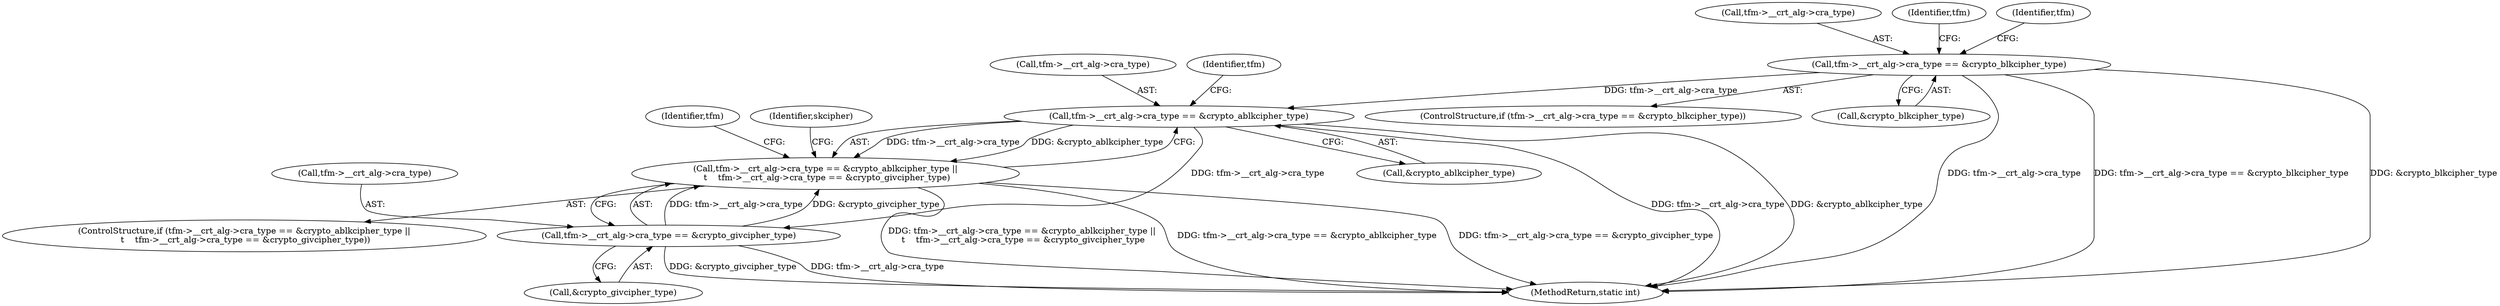 digraph "0_linux_9933e113c2e87a9f46a40fde8dafbf801dca1ab9@API" {
"1000114" [label="(Call,tfm->__crt_alg->cra_type == &crypto_blkcipher_type)"];
"1000127" [label="(Call,tfm->__crt_alg->cra_type == &crypto_ablkcipher_type)"];
"1000126" [label="(Call,tfm->__crt_alg->cra_type == &crypto_ablkcipher_type ||\n \t    tfm->__crt_alg->cra_type == &crypto_givcipher_type)"];
"1000135" [label="(Call,tfm->__crt_alg->cra_type == &crypto_givcipher_type)"];
"1000115" [label="(Call,tfm->__crt_alg->cra_type)"];
"1000124" [label="(Identifier,tfm)"];
"1000133" [label="(Call,&crypto_ablkcipher_type)"];
"1000114" [label="(Call,tfm->__crt_alg->cra_type == &crypto_blkcipher_type)"];
"1000126" [label="(Call,tfm->__crt_alg->cra_type == &crypto_ablkcipher_type ||\n \t    tfm->__crt_alg->cra_type == &crypto_givcipher_type)"];
"1000141" [label="(Call,&crypto_givcipher_type)"];
"1000125" [label="(ControlStructure,if (tfm->__crt_alg->cra_type == &crypto_ablkcipher_type ||\n \t    tfm->__crt_alg->cra_type == &crypto_givcipher_type))"];
"1000127" [label="(Call,tfm->__crt_alg->cra_type == &crypto_ablkcipher_type)"];
"1000145" [label="(Identifier,tfm)"];
"1000128" [label="(Call,tfm->__crt_alg->cra_type)"];
"1000113" [label="(ControlStructure,if (tfm->__crt_alg->cra_type == &crypto_blkcipher_type))"];
"1000120" [label="(Call,&crypto_blkcipher_type)"];
"1000199" [label="(MethodReturn,static int)"];
"1000148" [label="(Identifier,skcipher)"];
"1000136" [label="(Call,tfm->__crt_alg->cra_type)"];
"1000138" [label="(Identifier,tfm)"];
"1000135" [label="(Call,tfm->__crt_alg->cra_type == &crypto_givcipher_type)"];
"1000130" [label="(Identifier,tfm)"];
"1000114" -> "1000113"  [label="AST: "];
"1000114" -> "1000120"  [label="CFG: "];
"1000115" -> "1000114"  [label="AST: "];
"1000120" -> "1000114"  [label="AST: "];
"1000124" -> "1000114"  [label="CFG: "];
"1000130" -> "1000114"  [label="CFG: "];
"1000114" -> "1000199"  [label="DDG: tfm->__crt_alg->cra_type"];
"1000114" -> "1000199"  [label="DDG: tfm->__crt_alg->cra_type == &crypto_blkcipher_type"];
"1000114" -> "1000199"  [label="DDG: &crypto_blkcipher_type"];
"1000114" -> "1000127"  [label="DDG: tfm->__crt_alg->cra_type"];
"1000127" -> "1000126"  [label="AST: "];
"1000127" -> "1000133"  [label="CFG: "];
"1000128" -> "1000127"  [label="AST: "];
"1000133" -> "1000127"  [label="AST: "];
"1000138" -> "1000127"  [label="CFG: "];
"1000126" -> "1000127"  [label="CFG: "];
"1000127" -> "1000199"  [label="DDG: tfm->__crt_alg->cra_type"];
"1000127" -> "1000199"  [label="DDG: &crypto_ablkcipher_type"];
"1000127" -> "1000126"  [label="DDG: tfm->__crt_alg->cra_type"];
"1000127" -> "1000126"  [label="DDG: &crypto_ablkcipher_type"];
"1000127" -> "1000135"  [label="DDG: tfm->__crt_alg->cra_type"];
"1000126" -> "1000125"  [label="AST: "];
"1000126" -> "1000135"  [label="CFG: "];
"1000135" -> "1000126"  [label="AST: "];
"1000145" -> "1000126"  [label="CFG: "];
"1000148" -> "1000126"  [label="CFG: "];
"1000126" -> "1000199"  [label="DDG: tfm->__crt_alg->cra_type == &crypto_ablkcipher_type ||\n \t    tfm->__crt_alg->cra_type == &crypto_givcipher_type"];
"1000126" -> "1000199"  [label="DDG: tfm->__crt_alg->cra_type == &crypto_ablkcipher_type"];
"1000126" -> "1000199"  [label="DDG: tfm->__crt_alg->cra_type == &crypto_givcipher_type"];
"1000135" -> "1000126"  [label="DDG: tfm->__crt_alg->cra_type"];
"1000135" -> "1000126"  [label="DDG: &crypto_givcipher_type"];
"1000135" -> "1000141"  [label="CFG: "];
"1000136" -> "1000135"  [label="AST: "];
"1000141" -> "1000135"  [label="AST: "];
"1000135" -> "1000199"  [label="DDG: &crypto_givcipher_type"];
"1000135" -> "1000199"  [label="DDG: tfm->__crt_alg->cra_type"];
}
